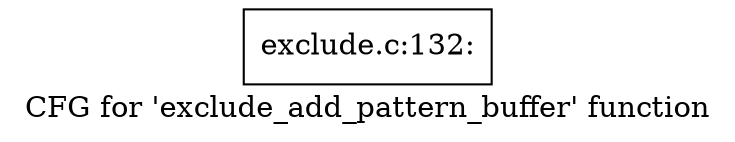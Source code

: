 digraph "CFG for 'exclude_add_pattern_buffer' function" {
	label="CFG for 'exclude_add_pattern_buffer' function";

	Node0xdc98720 [shape=record,label="{exclude.c:132:}"];
}
